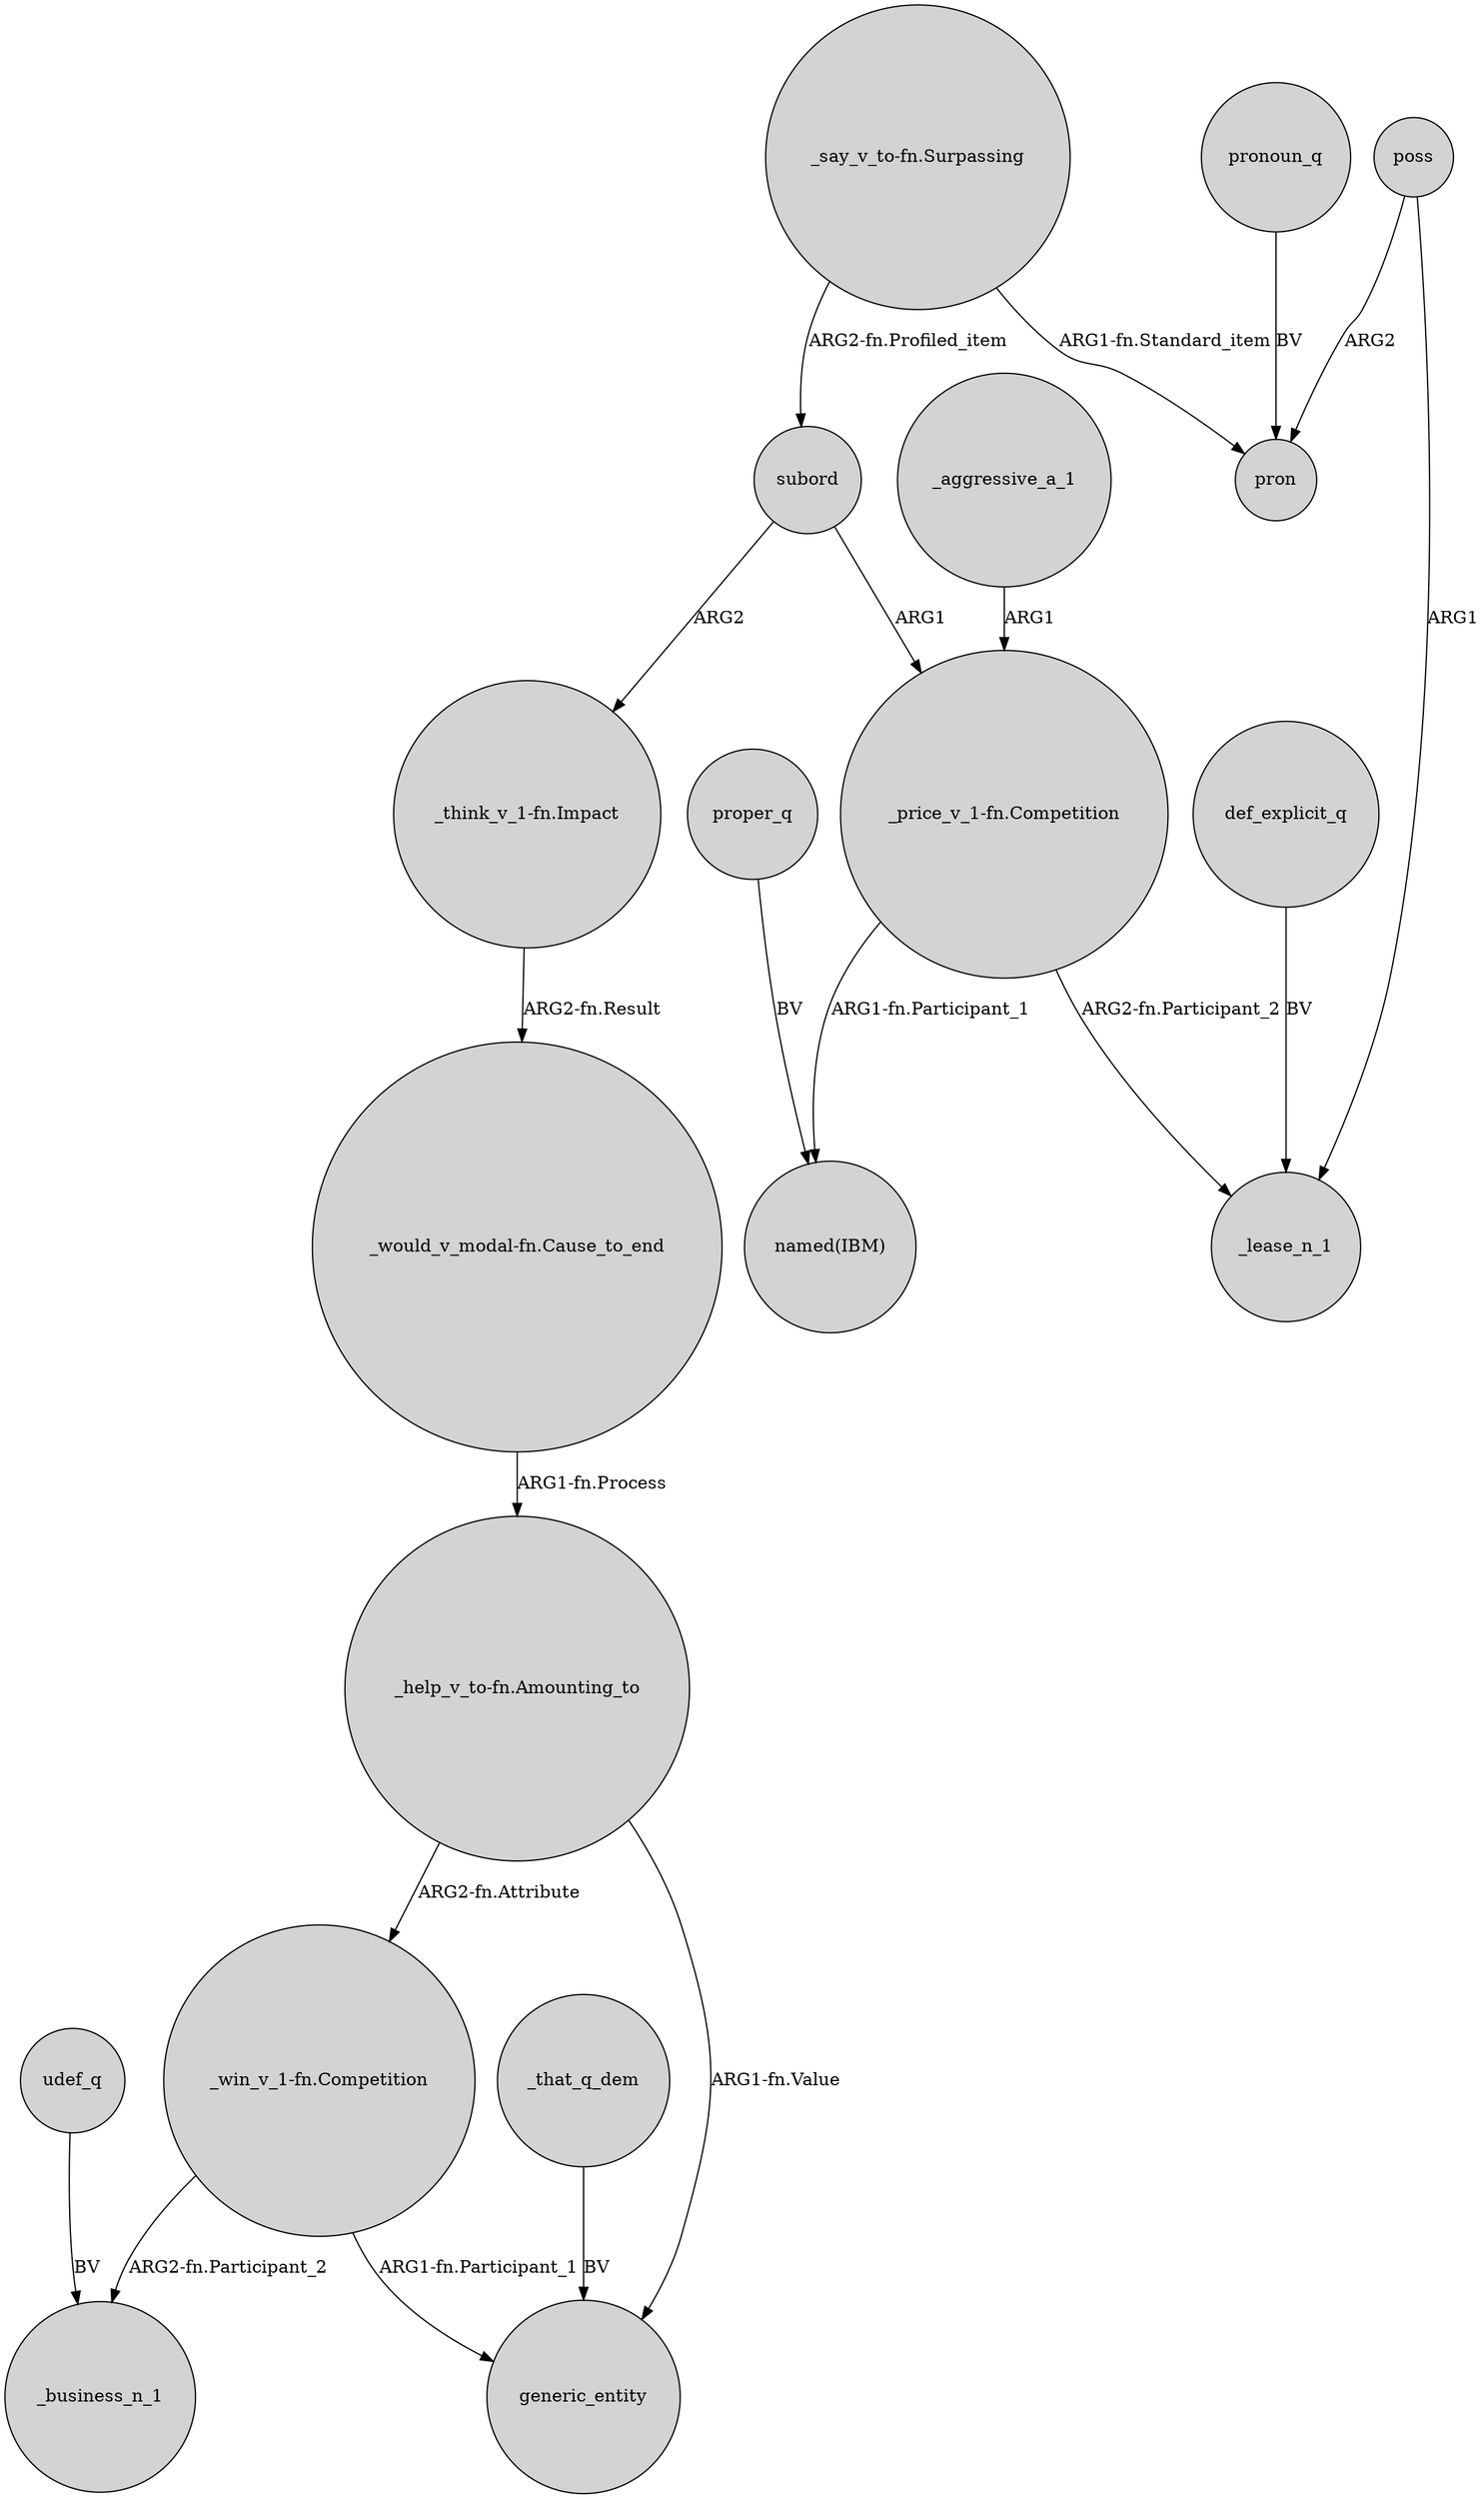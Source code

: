 digraph {
	node [shape=circle style=filled]
	"_price_v_1-fn.Competition" -> _lease_n_1 [label="ARG2-fn.Participant_2"]
	"_help_v_to-fn.Amounting_to" -> "_win_v_1-fn.Competition" [label="ARG2-fn.Attribute"]
	"_win_v_1-fn.Competition" -> _business_n_1 [label="ARG2-fn.Participant_2"]
	"_help_v_to-fn.Amounting_to" -> generic_entity [label="ARG1-fn.Value"]
	"_would_v_modal-fn.Cause_to_end" -> "_help_v_to-fn.Amounting_to" [label="ARG1-fn.Process"]
	subord -> "_price_v_1-fn.Competition" [label=ARG1]
	proper_q -> "named(IBM)" [label=BV]
	_aggressive_a_1 -> "_price_v_1-fn.Competition" [label=ARG1]
	udef_q -> _business_n_1 [label=BV]
	"_price_v_1-fn.Competition" -> "named(IBM)" [label="ARG1-fn.Participant_1"]
	pronoun_q -> pron [label=BV]
	poss -> pron [label=ARG2]
	"_win_v_1-fn.Competition" -> generic_entity [label="ARG1-fn.Participant_1"]
	poss -> _lease_n_1 [label=ARG1]
	subord -> "_think_v_1-fn.Impact" [label=ARG2]
	"_say_v_to-fn.Surpassing" -> subord [label="ARG2-fn.Profiled_item"]
	def_explicit_q -> _lease_n_1 [label=BV]
	_that_q_dem -> generic_entity [label=BV]
	"_think_v_1-fn.Impact" -> "_would_v_modal-fn.Cause_to_end" [label="ARG2-fn.Result"]
	"_say_v_to-fn.Surpassing" -> pron [label="ARG1-fn.Standard_item"]
}

